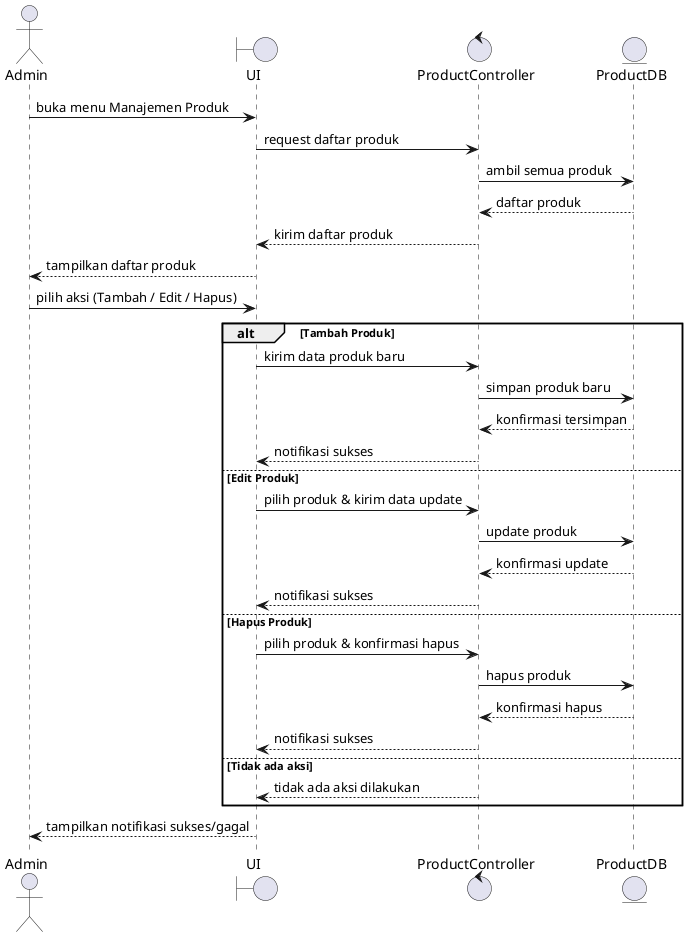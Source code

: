@startuml SD_AdminManageProducts

actor Admin
boundary UI
control ProductController
entity ProductDB

Admin -> UI : buka menu Manajemen Produk
UI -> ProductController : request daftar produk
ProductController -> ProductDB : ambil semua produk
ProductDB --> ProductController : daftar produk
ProductController --> UI : kirim daftar produk
UI --> Admin : tampilkan daftar produk

Admin -> UI : pilih aksi (Tambah / Edit / Hapus)

alt Tambah Produk
    UI -> ProductController : kirim data produk baru
    ProductController -> ProductDB : simpan produk baru
    ProductDB --> ProductController : konfirmasi tersimpan
    ProductController --> UI : notifikasi sukses
else Edit Produk
    UI -> ProductController : pilih produk & kirim data update
    ProductController -> ProductDB : update produk
    ProductDB --> ProductController : konfirmasi update
    ProductController --> UI : notifikasi sukses
else Hapus Produk
    UI -> ProductController : pilih produk & konfirmasi hapus
    ProductController -> ProductDB : hapus produk
    ProductDB --> ProductController : konfirmasi hapus
    ProductController --> UI : notifikasi sukses
else Tidak ada aksi
    ProductController --> UI : tidak ada aksi dilakukan
end

UI --> Admin : tampilkan notifikasi sukses/gagal

@enduml
